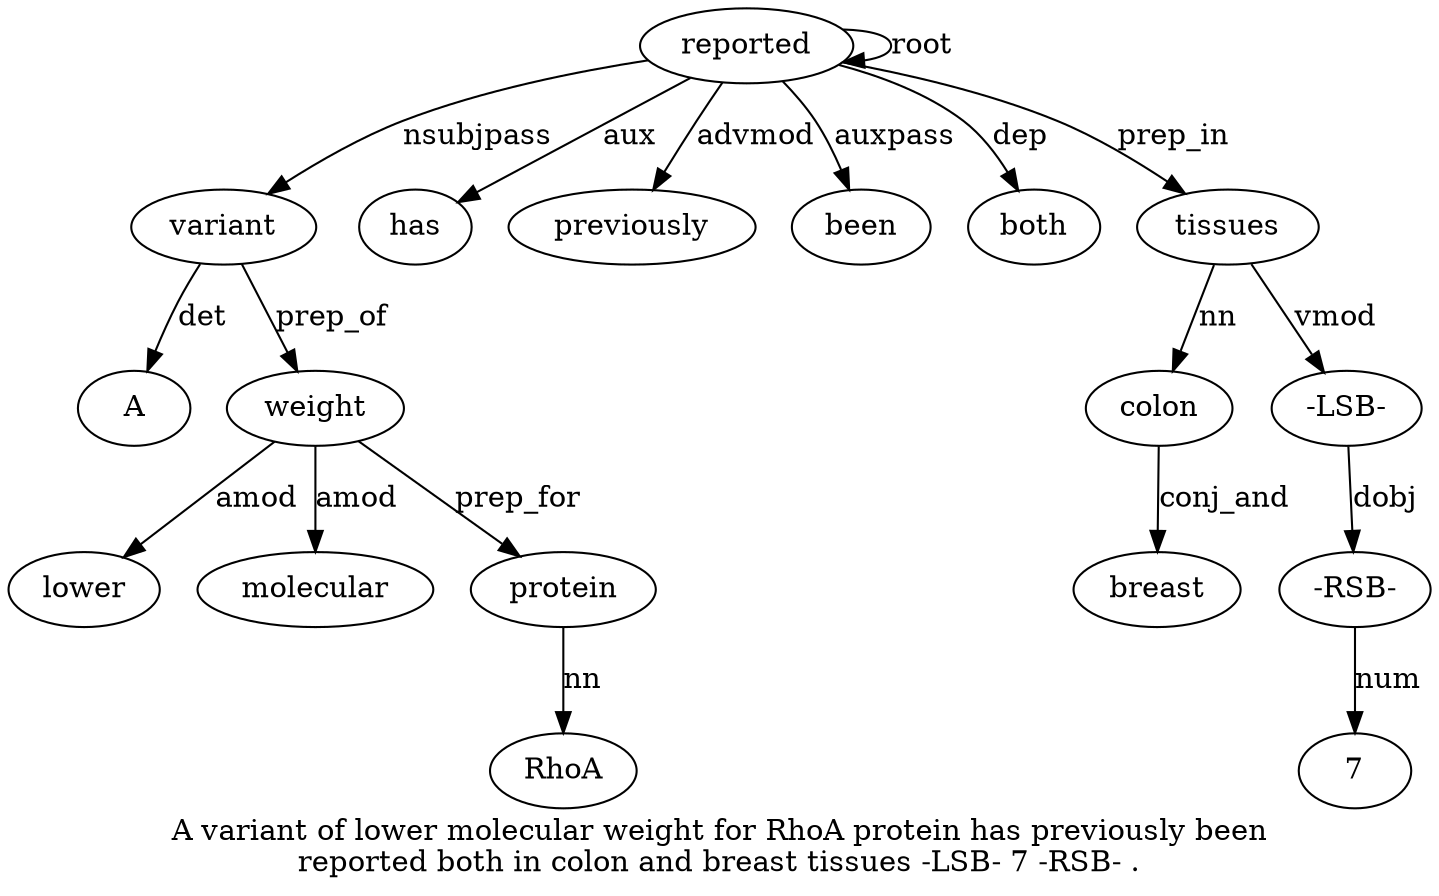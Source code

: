 digraph "A variant of lower molecular weight for RhoA protein has previously been reported both in colon and breast tissues -LSB- 7 -RSB- ." {
label="A variant of lower molecular weight for RhoA protein has previously been
reported both in colon and breast tissues -LSB- 7 -RSB- .";
variant2 [style=filled, fillcolor=white, label=variant];
A1 [style=filled, fillcolor=white, label=A];
variant2 -> A1  [label=det];
reported13 [style=filled, fillcolor=white, label=reported];
reported13 -> variant2  [label=nsubjpass];
weight6 [style=filled, fillcolor=white, label=weight];
lower4 [style=filled, fillcolor=white, label=lower];
weight6 -> lower4  [label=amod];
molecular5 [style=filled, fillcolor=white, label=molecular];
weight6 -> molecular5  [label=amod];
variant2 -> weight6  [label=prep_of];
protein9 [style=filled, fillcolor=white, label=protein];
RhoA8 [style=filled, fillcolor=white, label=RhoA];
protein9 -> RhoA8  [label=nn];
weight6 -> protein9  [label=prep_for];
has10 [style=filled, fillcolor=white, label=has];
reported13 -> has10  [label=aux];
previously11 [style=filled, fillcolor=white, label=previously];
reported13 -> previously11  [label=advmod];
been12 [style=filled, fillcolor=white, label=been];
reported13 -> been12  [label=auxpass];
reported13 -> reported13  [label=root];
both14 [style=filled, fillcolor=white, label=both];
reported13 -> both14  [label=dep];
tissues19 [style=filled, fillcolor=white, label=tissues];
colon16 [style=filled, fillcolor=white, label=colon];
tissues19 -> colon16  [label=nn];
breast18 [style=filled, fillcolor=white, label=breast];
colon16 -> breast18  [label=conj_and];
reported13 -> tissues19  [label=prep_in];
"-LSB-20" [style=filled, fillcolor=white, label="-LSB-"];
tissues19 -> "-LSB-20"  [label=vmod];
"-RSB-22" [style=filled, fillcolor=white, label="-RSB-"];
721 [style=filled, fillcolor=white, label=7];
"-RSB-22" -> 721  [label=num];
"-LSB-20" -> "-RSB-22"  [label=dobj];
}
